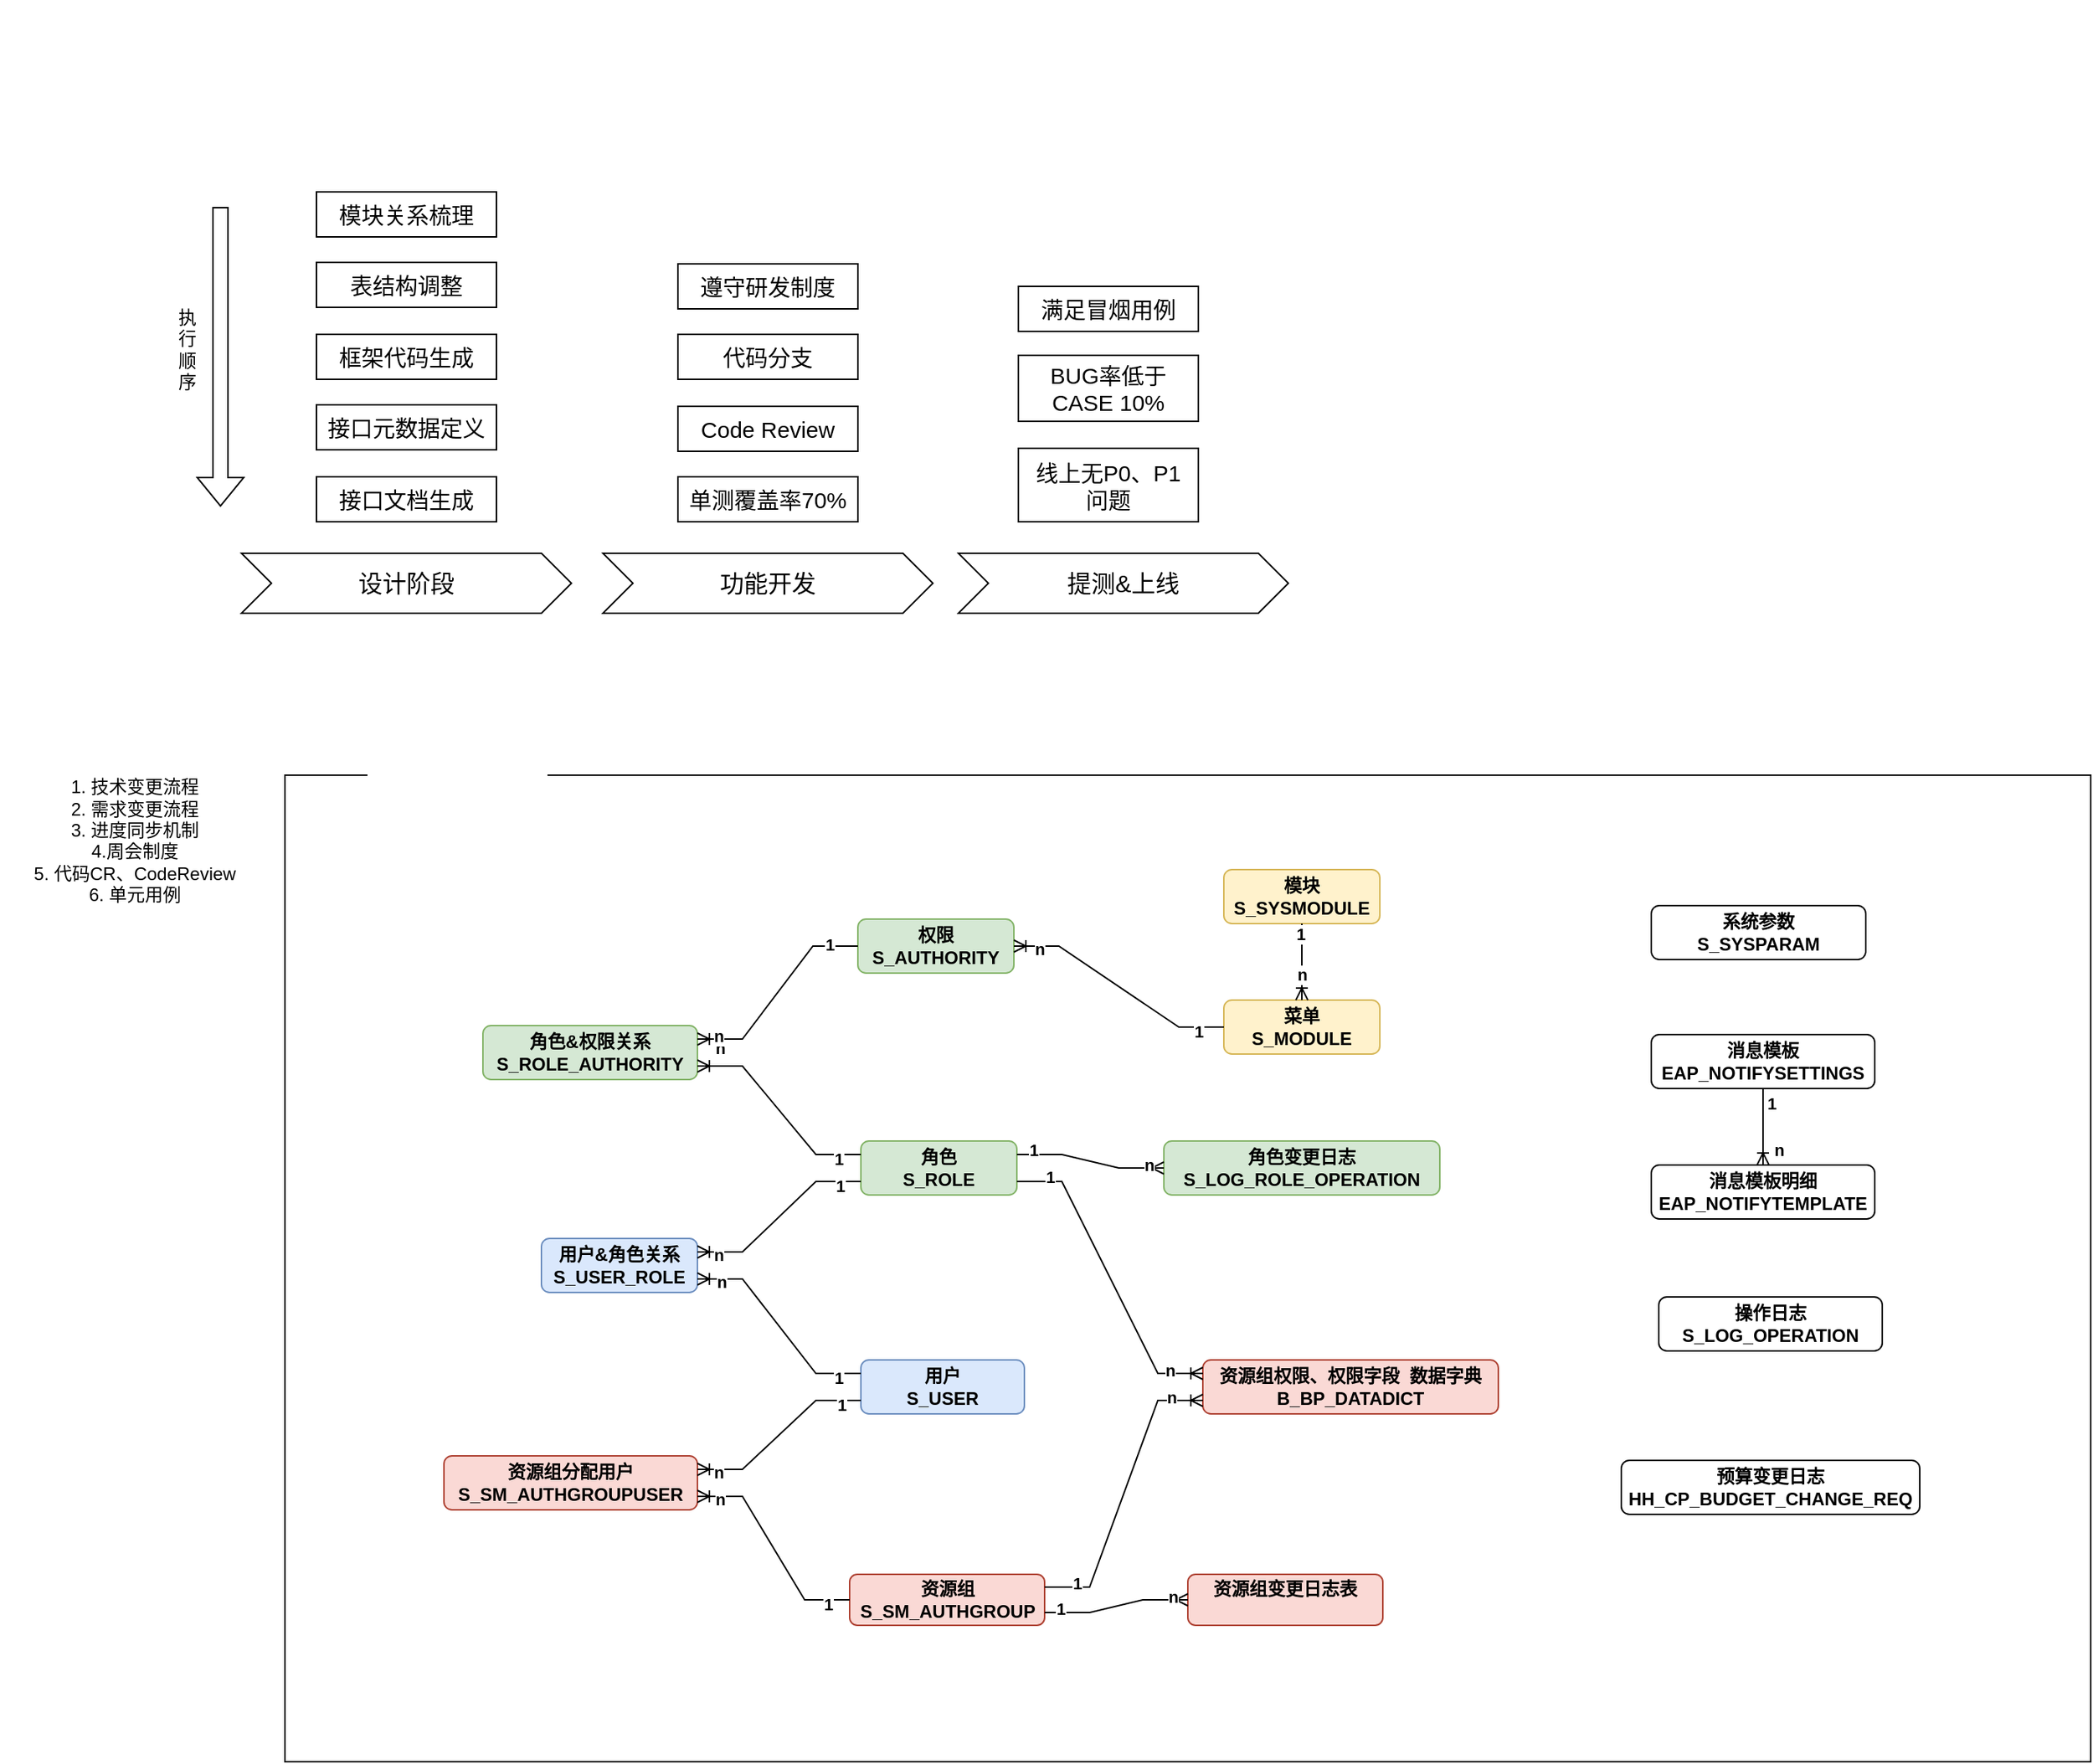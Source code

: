 <mxfile version="24.7.4">
  <diagram id="C5RBs43oDa-KdzZeNtuy" name="Page-1">
    <mxGraphModel dx="2131" dy="652" grid="0" gridSize="10" guides="1" tooltips="1" connect="1" arrows="1" fold="1" page="1" pageScale="1" pageWidth="827" pageHeight="1169" math="0" shadow="0">
      <root>
        <mxCell id="WIyWlLk6GJQsqaUBKTNV-0" />
        <mxCell id="WIyWlLk6GJQsqaUBKTNV-1" parent="WIyWlLk6GJQsqaUBKTNV-0" />
        <mxCell id="Fb4ALmmW-qBPZxDLk-Hd-118" value="" style="rounded=0;whiteSpace=wrap;html=1;" vertex="1" parent="WIyWlLk6GJQsqaUBKTNV-1">
          <mxGeometry x="-101" y="648" width="1204" height="658" as="geometry" />
        </mxCell>
        <mxCell id="Fb4ALmmW-qBPZxDLk-Hd-35" value="" style="rounded=0;whiteSpace=wrap;html=1;strokeColor=none;" vertex="1" parent="WIyWlLk6GJQsqaUBKTNV-1">
          <mxGeometry x="-46" y="131" width="120" height="594" as="geometry" />
        </mxCell>
        <mxCell id="Fb4ALmmW-qBPZxDLk-Hd-0" value="设计阶段" style="shape=step;perimeter=stepPerimeter;whiteSpace=wrap;html=1;fixedSize=1;fontSize=16;" vertex="1" parent="WIyWlLk6GJQsqaUBKTNV-1">
          <mxGeometry x="-130" y="500" width="220" height="40" as="geometry" />
        </mxCell>
        <mxCell id="Fb4ALmmW-qBPZxDLk-Hd-1" value="功能开发" style="shape=step;perimeter=stepPerimeter;whiteSpace=wrap;html=1;fixedSize=1;fontSize=16;" vertex="1" parent="WIyWlLk6GJQsqaUBKTNV-1">
          <mxGeometry x="111" y="500" width="220" height="40" as="geometry" />
        </mxCell>
        <mxCell id="Fb4ALmmW-qBPZxDLk-Hd-3" value="提测&amp;amp;上线" style="shape=step;perimeter=stepPerimeter;whiteSpace=wrap;html=1;fixedSize=1;fontSize=16;" vertex="1" parent="WIyWlLk6GJQsqaUBKTNV-1">
          <mxGeometry x="348" y="500" width="220" height="40" as="geometry" />
        </mxCell>
        <mxCell id="Fb4ALmmW-qBPZxDLk-Hd-10" value="&lt;div style=&quot;&quot;&gt;&lt;span style=&quot;background-color: initial; font-size: 15px;&quot;&gt;表结构调整&lt;/span&gt;&lt;/div&gt;" style="rounded=0;whiteSpace=wrap;html=1;align=center;" vertex="1" parent="WIyWlLk6GJQsqaUBKTNV-1">
          <mxGeometry x="-80" y="306" width="120" height="30" as="geometry" />
        </mxCell>
        <mxCell id="Fb4ALmmW-qBPZxDLk-Hd-11" value="&lt;div style=&quot;&quot;&gt;&lt;span style=&quot;background-color: initial; font-size: 15px;&quot;&gt;框架代码生成&lt;/span&gt;&lt;/div&gt;" style="rounded=0;whiteSpace=wrap;html=1;align=center;" vertex="1" parent="WIyWlLk6GJQsqaUBKTNV-1">
          <mxGeometry x="-80" y="354" width="120" height="30" as="geometry" />
        </mxCell>
        <mxCell id="Fb4ALmmW-qBPZxDLk-Hd-13" value="&lt;div style=&quot;&quot;&gt;&lt;span style=&quot;background-color: initial; font-size: 15px;&quot;&gt;接口元数据定义&lt;/span&gt;&lt;/div&gt;" style="rounded=0;whiteSpace=wrap;html=1;align=center;" vertex="1" parent="WIyWlLk6GJQsqaUBKTNV-1">
          <mxGeometry x="-80" y="401" width="120" height="30" as="geometry" />
        </mxCell>
        <mxCell id="Fb4ALmmW-qBPZxDLk-Hd-14" value="&lt;div style=&quot;&quot;&gt;&lt;span style=&quot;background-color: initial; font-size: 15px;&quot;&gt;接口文档生成&lt;/span&gt;&lt;/div&gt;" style="rounded=0;whiteSpace=wrap;html=1;align=center;" vertex="1" parent="WIyWlLk6GJQsqaUBKTNV-1">
          <mxGeometry x="-80" y="449" width="120" height="30" as="geometry" />
        </mxCell>
        <mxCell id="Fb4ALmmW-qBPZxDLk-Hd-15" value="&lt;span style=&quot;font-size: 15px;&quot;&gt;模块关系梳理&lt;/span&gt;" style="rounded=0;whiteSpace=wrap;html=1;align=center;" vertex="1" parent="WIyWlLk6GJQsqaUBKTNV-1">
          <mxGeometry x="-80" y="259" width="120" height="30" as="geometry" />
        </mxCell>
        <mxCell id="Fb4ALmmW-qBPZxDLk-Hd-17" value="" style="shape=flexArrow;endArrow=classic;html=1;rounded=0;" edge="1" parent="WIyWlLk6GJQsqaUBKTNV-1">
          <mxGeometry width="50" height="50" relative="1" as="geometry">
            <mxPoint x="-144" y="269" as="sourcePoint" />
            <mxPoint x="-144" y="469" as="targetPoint" />
          </mxGeometry>
        </mxCell>
        <mxCell id="Fb4ALmmW-qBPZxDLk-Hd-18" value="执行顺序" style="text;html=1;align=center;verticalAlign=middle;whiteSpace=wrap;rounded=0;" vertex="1" parent="WIyWlLk6GJQsqaUBKTNV-1">
          <mxGeometry x="-176" y="332" width="20" height="64" as="geometry" />
        </mxCell>
        <mxCell id="Fb4ALmmW-qBPZxDLk-Hd-19" value="&lt;div style=&quot;&quot;&gt;&lt;span style=&quot;font-size: 15px;&quot;&gt;代码分支&lt;/span&gt;&lt;/div&gt;" style="rounded=0;whiteSpace=wrap;html=1;align=center;" vertex="1" parent="WIyWlLk6GJQsqaUBKTNV-1">
          <mxGeometry x="161" y="354" width="120" height="30" as="geometry" />
        </mxCell>
        <mxCell id="Fb4ALmmW-qBPZxDLk-Hd-20" value="&lt;div style=&quot;&quot;&gt;&lt;span style=&quot;background-color: initial; font-size: 15px;&quot;&gt;Code Review&lt;/span&gt;&lt;/div&gt;" style="rounded=0;whiteSpace=wrap;html=1;align=center;" vertex="1" parent="WIyWlLk6GJQsqaUBKTNV-1">
          <mxGeometry x="161" y="402" width="120" height="30" as="geometry" />
        </mxCell>
        <mxCell id="Fb4ALmmW-qBPZxDLk-Hd-21" value="&lt;div style=&quot;&quot;&gt;&lt;span style=&quot;font-size: 15px;&quot;&gt;单测覆盖率70%&lt;/span&gt;&lt;/div&gt;" style="rounded=0;whiteSpace=wrap;html=1;align=center;" vertex="1" parent="WIyWlLk6GJQsqaUBKTNV-1">
          <mxGeometry x="161" y="449" width="120" height="30" as="geometry" />
        </mxCell>
        <mxCell id="Fb4ALmmW-qBPZxDLk-Hd-23" value="&lt;span style=&quot;font-size: 15px;&quot;&gt;遵守研发制度&lt;/span&gt;" style="rounded=0;whiteSpace=wrap;html=1;align=center;" vertex="1" parent="WIyWlLk6GJQsqaUBKTNV-1">
          <mxGeometry x="161" y="307" width="120" height="30" as="geometry" />
        </mxCell>
        <mxCell id="Fb4ALmmW-qBPZxDLk-Hd-29" value="&lt;div style=&quot;&quot;&gt;&lt;span style=&quot;font-size: 15px;&quot;&gt;BUG率低于CASE 10%&lt;/span&gt;&lt;/div&gt;" style="rounded=0;whiteSpace=wrap;html=1;align=center;" vertex="1" parent="WIyWlLk6GJQsqaUBKTNV-1">
          <mxGeometry x="388" y="368" width="120" height="44" as="geometry" />
        </mxCell>
        <mxCell id="Fb4ALmmW-qBPZxDLk-Hd-32" value="&lt;div style=&quot;&quot;&gt;&lt;span style=&quot;font-size: 15px;&quot;&gt;线上无P0、P1&lt;/span&gt;&lt;/div&gt;&lt;div style=&quot;&quot;&gt;&lt;span style=&quot;font-size: 15px;&quot;&gt;问题&lt;/span&gt;&lt;/div&gt;" style="rounded=0;whiteSpace=wrap;html=1;align=center;" vertex="1" parent="WIyWlLk6GJQsqaUBKTNV-1">
          <mxGeometry x="388" y="430" width="120" height="49" as="geometry" />
        </mxCell>
        <mxCell id="Fb4ALmmW-qBPZxDLk-Hd-33" value="&lt;span style=&quot;font-size: 15px;&quot;&gt;满足冒烟用例&lt;/span&gt;" style="rounded=0;whiteSpace=wrap;html=1;align=center;" vertex="1" parent="WIyWlLk6GJQsqaUBKTNV-1">
          <mxGeometry x="388" y="322" width="120" height="30" as="geometry" />
        </mxCell>
        <mxCell id="Fb4ALmmW-qBPZxDLk-Hd-34" value="1. 技术变更流程&lt;div&gt;2. 需求变更流程&lt;/div&gt;&lt;div&gt;3. 进度同步机制&lt;/div&gt;&lt;div&gt;4.周会制度&lt;/div&gt;&lt;div&gt;5. 代码CR、CodeReview&lt;/div&gt;&lt;div&gt;6. 单元用例&lt;/div&gt;&lt;div&gt;&lt;br&gt;&lt;/div&gt;" style="text;html=1;align=center;verticalAlign=middle;whiteSpace=wrap;rounded=0;" vertex="1" parent="WIyWlLk6GJQsqaUBKTNV-1">
          <mxGeometry x="-291" y="634" width="180" height="130" as="geometry" />
        </mxCell>
        <mxCell id="Fb4ALmmW-qBPZxDLk-Hd-36" value="用户&lt;div&gt;S_USER&lt;/div&gt;" style="rounded=1;whiteSpace=wrap;html=1;fillColor=#dae8fc;strokeColor=#6c8ebf;fontStyle=1" vertex="1" parent="WIyWlLk6GJQsqaUBKTNV-1">
          <mxGeometry x="283" y="1038" width="109" height="36" as="geometry" />
        </mxCell>
        <mxCell id="Fb4ALmmW-qBPZxDLk-Hd-37" value="&lt;div&gt;角色&lt;/div&gt;&lt;div&gt;S_ROLE&lt;/div&gt;" style="rounded=1;whiteSpace=wrap;html=1;fillColor=#d5e8d4;strokeColor=#82b366;fontStyle=1" vertex="1" parent="WIyWlLk6GJQsqaUBKTNV-1">
          <mxGeometry x="283" y="892" width="104" height="36" as="geometry" />
        </mxCell>
        <mxCell id="Fb4ALmmW-qBPZxDLk-Hd-38" value="&lt;div&gt;用户&amp;amp;角色关系&lt;/div&gt;&lt;div&gt;S_USER_ROLE&lt;/div&gt;" style="rounded=1;whiteSpace=wrap;html=1;fontStyle=1;fillColor=#dae8fc;strokeColor=#6c8ebf;" vertex="1" parent="WIyWlLk6GJQsqaUBKTNV-1">
          <mxGeometry x="70" y="957" width="104" height="36" as="geometry" />
        </mxCell>
        <mxCell id="Fb4ALmmW-qBPZxDLk-Hd-39" value="&lt;div&gt;资源组&lt;/div&gt;&lt;div&gt;S_SM_AUTHGROUP&lt;/div&gt;" style="rounded=1;whiteSpace=wrap;html=1;fillColor=#fad9d5;strokeColor=#ae4132;fontStyle=1" vertex="1" parent="WIyWlLk6GJQsqaUBKTNV-1">
          <mxGeometry x="275.5" y="1181" width="130" height="34" as="geometry" />
        </mxCell>
        <mxCell id="Fb4ALmmW-qBPZxDLk-Hd-40" value="资源组分配用户&lt;div&gt;S_SM_AUTHGROUPUSER&lt;/div&gt;" style="rounded=1;whiteSpace=wrap;html=1;fontStyle=1;fillColor=#fad9d5;strokeColor=#ae4132;" vertex="1" parent="WIyWlLk6GJQsqaUBKTNV-1">
          <mxGeometry x="5" y="1102" width="169" height="36" as="geometry" />
        </mxCell>
        <mxCell id="Fb4ALmmW-qBPZxDLk-Hd-41" value="资源组权限、权限字段&amp;nbsp; 数据字典&lt;div&gt;B_BP_DATADICT&lt;br&gt;&lt;/div&gt;" style="rounded=1;whiteSpace=wrap;html=1;fontStyle=1;fillColor=#fad9d5;strokeColor=#ae4132;" vertex="1" parent="WIyWlLk6GJQsqaUBKTNV-1">
          <mxGeometry x="511" y="1038" width="197" height="36" as="geometry" />
        </mxCell>
        <mxCell id="Fb4ALmmW-qBPZxDLk-Hd-42" value="权限&lt;div&gt;S_AUTHORITY&lt;br&gt;&lt;/div&gt;" style="rounded=1;whiteSpace=wrap;html=1;fontStyle=1;fillColor=#d5e8d4;strokeColor=#82b366;" vertex="1" parent="WIyWlLk6GJQsqaUBKTNV-1">
          <mxGeometry x="281" y="744" width="104" height="36" as="geometry" />
        </mxCell>
        <mxCell id="Fb4ALmmW-qBPZxDLk-Hd-43" value="角色&amp;amp;权限关系&lt;div&gt;S_ROLE_AUTHORITY&lt;br&gt;&lt;/div&gt;" style="rounded=1;whiteSpace=wrap;html=1;fontStyle=1;fillColor=#d5e8d4;strokeColor=#82b366;" vertex="1" parent="WIyWlLk6GJQsqaUBKTNV-1">
          <mxGeometry x="31" y="815" width="143" height="36" as="geometry" />
        </mxCell>
        <mxCell id="Fb4ALmmW-qBPZxDLk-Hd-44" value="&lt;div&gt;模块&lt;/div&gt;&lt;div&gt;S_SYSMODULE&lt;/div&gt;" style="rounded=1;whiteSpace=wrap;html=1;fontStyle=1;fillColor=#fff2cc;strokeColor=#d6b656;" vertex="1" parent="WIyWlLk6GJQsqaUBKTNV-1">
          <mxGeometry x="525" y="711" width="104" height="36" as="geometry" />
        </mxCell>
        <mxCell id="Fb4ALmmW-qBPZxDLk-Hd-45" value="&lt;div&gt;菜单&lt;/div&gt;&lt;div&gt;S_MODULE&lt;br&gt;&lt;/div&gt;" style="rounded=1;whiteSpace=wrap;html=1;fillColor=#fff2cc;strokeColor=#d6b656;fontStyle=1" vertex="1" parent="WIyWlLk6GJQsqaUBKTNV-1">
          <mxGeometry x="525" y="798" width="104" height="36" as="geometry" />
        </mxCell>
        <mxCell id="Fb4ALmmW-qBPZxDLk-Hd-47" value="&lt;div&gt;系统参数&lt;/div&gt;&lt;div&gt;S_SYSPARAM&lt;br&gt;&lt;/div&gt;" style="rounded=1;whiteSpace=wrap;html=1;fontStyle=1" vertex="1" parent="WIyWlLk6GJQsqaUBKTNV-1">
          <mxGeometry x="810" y="735" width="143" height="36" as="geometry" />
        </mxCell>
        <mxCell id="Fb4ALmmW-qBPZxDLk-Hd-48" value="&lt;div&gt;消息模板&lt;/div&gt;&lt;div&gt;EAP_NOTIFYSETTINGS&lt;br&gt;&lt;/div&gt;" style="rounded=1;whiteSpace=wrap;html=1;fontStyle=1" vertex="1" parent="WIyWlLk6GJQsqaUBKTNV-1">
          <mxGeometry x="810" y="821" width="149" height="36" as="geometry" />
        </mxCell>
        <mxCell id="Fb4ALmmW-qBPZxDLk-Hd-49" value="&lt;div&gt;消息模板明细&lt;/div&gt;&lt;div&gt;EAP_NOTIFYTEMPLATE&lt;br&gt;&lt;/div&gt;" style="rounded=1;whiteSpace=wrap;html=1;fontStyle=1" vertex="1" parent="WIyWlLk6GJQsqaUBKTNV-1">
          <mxGeometry x="810" y="908" width="149" height="36" as="geometry" />
        </mxCell>
        <mxCell id="Fb4ALmmW-qBPZxDLk-Hd-50" value="&lt;div&gt;操作日志&lt;/div&gt;&lt;div&gt;S_LOG_OPERATION&lt;br&gt;&lt;/div&gt;" style="rounded=1;whiteSpace=wrap;html=1;fontStyle=1" vertex="1" parent="WIyWlLk6GJQsqaUBKTNV-1">
          <mxGeometry x="815" y="996" width="149" height="36" as="geometry" />
        </mxCell>
        <mxCell id="Fb4ALmmW-qBPZxDLk-Hd-51" value="&lt;div&gt;预算变更日志&lt;/div&gt;&lt;div&gt;HH_CP_BUDGET_CHANGE_REQ&lt;br&gt;&lt;/div&gt;" style="rounded=1;whiteSpace=wrap;html=1;fontStyle=1" vertex="1" parent="WIyWlLk6GJQsqaUBKTNV-1">
          <mxGeometry x="790" y="1105" width="199" height="36" as="geometry" />
        </mxCell>
        <mxCell id="Fb4ALmmW-qBPZxDLk-Hd-52" value="&lt;div&gt;资源组变更日志表&lt;/div&gt;&lt;div&gt;&lt;br&gt;&lt;/div&gt;" style="rounded=1;whiteSpace=wrap;html=1;fontStyle=1;fillColor=#fad9d5;strokeColor=#ae4132;" vertex="1" parent="WIyWlLk6GJQsqaUBKTNV-1">
          <mxGeometry x="501" y="1181" width="130" height="34" as="geometry" />
        </mxCell>
        <mxCell id="Fb4ALmmW-qBPZxDLk-Hd-53" value="&lt;div&gt;角色变更日志&lt;/div&gt;&lt;div&gt;S_LOG_ROLE_OPERATION&lt;br&gt;&lt;/div&gt;" style="rounded=1;whiteSpace=wrap;html=1;fontStyle=1;fillColor=#d5e8d4;strokeColor=#82b366;" vertex="1" parent="WIyWlLk6GJQsqaUBKTNV-1">
          <mxGeometry x="485" y="892" width="184" height="36" as="geometry" />
        </mxCell>
        <mxCell id="Fb4ALmmW-qBPZxDLk-Hd-75" value="" style="edgeStyle=entityRelationEdgeStyle;fontSize=12;html=1;endArrow=ERoneToMany;rounded=0;exitX=0;exitY=0.25;exitDx=0;exitDy=0;entryX=1;entryY=0.75;entryDx=0;entryDy=0;fontStyle=1" edge="1" parent="WIyWlLk6GJQsqaUBKTNV-1" source="Fb4ALmmW-qBPZxDLk-Hd-37" target="Fb4ALmmW-qBPZxDLk-Hd-43">
          <mxGeometry width="100" height="100" relative="1" as="geometry">
            <mxPoint x="168" y="952" as="sourcePoint" />
            <mxPoint x="59" y="882" as="targetPoint" />
            <Array as="points">
              <mxPoint x="38" y="936" />
              <mxPoint x="58" y="942" />
            </Array>
          </mxGeometry>
        </mxCell>
        <mxCell id="Fb4ALmmW-qBPZxDLk-Hd-80" value="n" style="edgeLabel;html=1;align=center;verticalAlign=middle;resizable=0;points=[];fontStyle=1" vertex="1" connectable="0" parent="Fb4ALmmW-qBPZxDLk-Hd-75">
          <mxGeometry x="0.783" y="2" relative="1" as="geometry">
            <mxPoint y="-14" as="offset" />
          </mxGeometry>
        </mxCell>
        <mxCell id="Fb4ALmmW-qBPZxDLk-Hd-81" value="1" style="edgeLabel;html=1;align=center;verticalAlign=middle;resizable=0;points=[];fontStyle=1" vertex="1" connectable="0" parent="Fb4ALmmW-qBPZxDLk-Hd-75">
          <mxGeometry x="-0.784" y="3" relative="1" as="geometry">
            <mxPoint as="offset" />
          </mxGeometry>
        </mxCell>
        <mxCell id="Fb4ALmmW-qBPZxDLk-Hd-77" value="" style="edgeStyle=entityRelationEdgeStyle;fontSize=12;html=1;endArrow=ERoneToMany;rounded=0;exitX=0;exitY=0.5;exitDx=0;exitDy=0;entryX=1;entryY=0.25;entryDx=0;entryDy=0;fontStyle=1" edge="1" parent="WIyWlLk6GJQsqaUBKTNV-1" source="Fb4ALmmW-qBPZxDLk-Hd-42" target="Fb4ALmmW-qBPZxDLk-Hd-43">
          <mxGeometry width="100" height="100" relative="1" as="geometry">
            <mxPoint x="293" y="920" as="sourcePoint" />
            <mxPoint x="184" y="868" as="targetPoint" />
            <Array as="points">
              <mxPoint x="48" y="946" />
              <mxPoint x="68" y="952" />
            </Array>
          </mxGeometry>
        </mxCell>
        <mxCell id="Fb4ALmmW-qBPZxDLk-Hd-78" value="1" style="edgeLabel;html=1;align=center;verticalAlign=middle;resizable=0;points=[];fontStyle=1" vertex="1" connectable="0" parent="Fb4ALmmW-qBPZxDLk-Hd-77">
          <mxGeometry x="-0.723" y="-1" relative="1" as="geometry">
            <mxPoint as="offset" />
          </mxGeometry>
        </mxCell>
        <mxCell id="Fb4ALmmW-qBPZxDLk-Hd-79" value="n" style="edgeLabel;html=1;align=center;verticalAlign=middle;resizable=0;points=[];fontStyle=1" vertex="1" connectable="0" parent="Fb4ALmmW-qBPZxDLk-Hd-77">
          <mxGeometry x="0.801" y="-2" relative="1" as="geometry">
            <mxPoint as="offset" />
          </mxGeometry>
        </mxCell>
        <mxCell id="Fb4ALmmW-qBPZxDLk-Hd-82" value="" style="edgeStyle=entityRelationEdgeStyle;fontSize=12;html=1;endArrow=ERoneToMany;rounded=0;exitX=0;exitY=0.75;exitDx=0;exitDy=0;entryX=1;entryY=0.25;entryDx=0;entryDy=0;fontStyle=1" edge="1" parent="WIyWlLk6GJQsqaUBKTNV-1" source="Fb4ALmmW-qBPZxDLk-Hd-37" target="Fb4ALmmW-qBPZxDLk-Hd-38">
          <mxGeometry width="100" height="100" relative="1" as="geometry">
            <mxPoint x="229" y="1092" as="sourcePoint" />
            <mxPoint x="120" y="1031" as="targetPoint" />
            <Array as="points">
              <mxPoint x="-16" y="1118" />
              <mxPoint x="4" y="1124" />
            </Array>
          </mxGeometry>
        </mxCell>
        <mxCell id="Fb4ALmmW-qBPZxDLk-Hd-83" value="n" style="edgeLabel;html=1;align=center;verticalAlign=middle;resizable=0;points=[];fontStyle=1" vertex="1" connectable="0" parent="Fb4ALmmW-qBPZxDLk-Hd-82">
          <mxGeometry x="0.783" y="2" relative="1" as="geometry">
            <mxPoint as="offset" />
          </mxGeometry>
        </mxCell>
        <mxCell id="Fb4ALmmW-qBPZxDLk-Hd-84" value="1" style="edgeLabel;html=1;align=center;verticalAlign=middle;resizable=0;points=[];fontStyle=1" vertex="1" connectable="0" parent="Fb4ALmmW-qBPZxDLk-Hd-82">
          <mxGeometry x="-0.784" y="3" relative="1" as="geometry">
            <mxPoint as="offset" />
          </mxGeometry>
        </mxCell>
        <mxCell id="Fb4ALmmW-qBPZxDLk-Hd-85" value="" style="edgeStyle=entityRelationEdgeStyle;fontSize=12;html=1;endArrow=ERoneToMany;rounded=0;exitX=0;exitY=0.25;exitDx=0;exitDy=0;entryX=1;entryY=0.75;entryDx=0;entryDy=0;fontStyle=1" edge="1" parent="WIyWlLk6GJQsqaUBKTNV-1" source="Fb4ALmmW-qBPZxDLk-Hd-36" target="Fb4ALmmW-qBPZxDLk-Hd-38">
          <mxGeometry width="100" height="100" relative="1" as="geometry">
            <mxPoint x="250" y="1006" as="sourcePoint" />
            <mxPoint x="141" y="1053" as="targetPoint" />
            <Array as="points">
              <mxPoint x="-49" y="1205" />
              <mxPoint x="-29" y="1211" />
            </Array>
          </mxGeometry>
        </mxCell>
        <mxCell id="Fb4ALmmW-qBPZxDLk-Hd-86" value="n" style="edgeLabel;html=1;align=center;verticalAlign=middle;resizable=0;points=[];fontStyle=1" vertex="1" connectable="0" parent="Fb4ALmmW-qBPZxDLk-Hd-85">
          <mxGeometry x="0.783" y="2" relative="1" as="geometry">
            <mxPoint as="offset" />
          </mxGeometry>
        </mxCell>
        <mxCell id="Fb4ALmmW-qBPZxDLk-Hd-87" value="1" style="edgeLabel;html=1;align=center;verticalAlign=middle;resizable=0;points=[];fontStyle=1" vertex="1" connectable="0" parent="Fb4ALmmW-qBPZxDLk-Hd-85">
          <mxGeometry x="-0.784" y="3" relative="1" as="geometry">
            <mxPoint as="offset" />
          </mxGeometry>
        </mxCell>
        <mxCell id="Fb4ALmmW-qBPZxDLk-Hd-88" value="" style="edgeStyle=entityRelationEdgeStyle;fontSize=12;html=1;endArrow=ERoneToMany;rounded=0;exitX=0;exitY=0.75;exitDx=0;exitDy=0;entryX=1;entryY=0.25;entryDx=0;entryDy=0;fontStyle=1" edge="1" parent="WIyWlLk6GJQsqaUBKTNV-1" source="Fb4ALmmW-qBPZxDLk-Hd-36" target="Fb4ALmmW-qBPZxDLk-Hd-40">
          <mxGeometry width="100" height="100" relative="1" as="geometry">
            <mxPoint x="221" y="1102" as="sourcePoint" />
            <mxPoint x="112" y="1030" as="targetPoint" />
            <Array as="points">
              <mxPoint x="-111" y="1251" />
              <mxPoint x="-91" y="1257" />
            </Array>
          </mxGeometry>
        </mxCell>
        <mxCell id="Fb4ALmmW-qBPZxDLk-Hd-89" value="n" style="edgeLabel;html=1;align=center;verticalAlign=middle;resizable=0;points=[];fontStyle=1" vertex="1" connectable="0" parent="Fb4ALmmW-qBPZxDLk-Hd-88">
          <mxGeometry x="0.783" y="2" relative="1" as="geometry">
            <mxPoint as="offset" />
          </mxGeometry>
        </mxCell>
        <mxCell id="Fb4ALmmW-qBPZxDLk-Hd-90" value="1" style="edgeLabel;html=1;align=center;verticalAlign=middle;resizable=0;points=[];fontStyle=1" vertex="1" connectable="0" parent="Fb4ALmmW-qBPZxDLk-Hd-88">
          <mxGeometry x="-0.784" y="3" relative="1" as="geometry">
            <mxPoint as="offset" />
          </mxGeometry>
        </mxCell>
        <mxCell id="Fb4ALmmW-qBPZxDLk-Hd-91" value="" style="edgeStyle=entityRelationEdgeStyle;fontSize=12;html=1;endArrow=ERoneToMany;rounded=0;exitX=0;exitY=0.5;exitDx=0;exitDy=0;entryX=1;entryY=0.75;entryDx=0;entryDy=0;fontStyle=1" edge="1" parent="WIyWlLk6GJQsqaUBKTNV-1" source="Fb4ALmmW-qBPZxDLk-Hd-39" target="Fb4ALmmW-qBPZxDLk-Hd-40">
          <mxGeometry width="100" height="100" relative="1" as="geometry">
            <mxPoint x="213" y="1222" as="sourcePoint" />
            <mxPoint x="104" y="1268" as="targetPoint" />
            <Array as="points">
              <mxPoint x="-181" y="1408" />
              <mxPoint x="-161" y="1414" />
            </Array>
          </mxGeometry>
        </mxCell>
        <mxCell id="Fb4ALmmW-qBPZxDLk-Hd-92" value="n" style="edgeLabel;html=1;align=center;verticalAlign=middle;resizable=0;points=[];fontStyle=1" vertex="1" connectable="0" parent="Fb4ALmmW-qBPZxDLk-Hd-91">
          <mxGeometry x="0.783" y="2" relative="1" as="geometry">
            <mxPoint as="offset" />
          </mxGeometry>
        </mxCell>
        <mxCell id="Fb4ALmmW-qBPZxDLk-Hd-93" value="1" style="edgeLabel;html=1;align=center;verticalAlign=middle;resizable=0;points=[];fontStyle=1" vertex="1" connectable="0" parent="Fb4ALmmW-qBPZxDLk-Hd-91">
          <mxGeometry x="-0.784" y="3" relative="1" as="geometry">
            <mxPoint as="offset" />
          </mxGeometry>
        </mxCell>
        <mxCell id="Fb4ALmmW-qBPZxDLk-Hd-94" value="" style="edgeStyle=entityRelationEdgeStyle;fontSize=12;html=1;endArrow=ERoneToMany;rounded=0;exitX=1;exitY=0.75;exitDx=0;exitDy=0;entryX=0;entryY=0.5;entryDx=0;entryDy=0;fontStyle=1" edge="1" parent="WIyWlLk6GJQsqaUBKTNV-1" source="Fb4ALmmW-qBPZxDLk-Hd-39" target="Fb4ALmmW-qBPZxDLk-Hd-52">
          <mxGeometry width="100" height="100" relative="1" as="geometry">
            <mxPoint x="286" y="1208" as="sourcePoint" />
            <mxPoint x="184" y="1139" as="targetPoint" />
            <Array as="points">
              <mxPoint x="-171" y="1418" />
              <mxPoint x="-151" y="1424" />
            </Array>
          </mxGeometry>
        </mxCell>
        <mxCell id="Fb4ALmmW-qBPZxDLk-Hd-95" value="n" style="edgeLabel;html=1;align=center;verticalAlign=middle;resizable=0;points=[];fontStyle=1" vertex="1" connectable="0" parent="Fb4ALmmW-qBPZxDLk-Hd-94">
          <mxGeometry x="0.783" y="2" relative="1" as="geometry">
            <mxPoint as="offset" />
          </mxGeometry>
        </mxCell>
        <mxCell id="Fb4ALmmW-qBPZxDLk-Hd-96" value="1" style="edgeLabel;html=1;align=center;verticalAlign=middle;resizable=0;points=[];fontStyle=1" vertex="1" connectable="0" parent="Fb4ALmmW-qBPZxDLk-Hd-94">
          <mxGeometry x="-0.784" y="3" relative="1" as="geometry">
            <mxPoint as="offset" />
          </mxGeometry>
        </mxCell>
        <mxCell id="Fb4ALmmW-qBPZxDLk-Hd-97" value="" style="edgeStyle=entityRelationEdgeStyle;fontSize=12;html=1;endArrow=ERoneToMany;rounded=0;exitX=1;exitY=0.25;exitDx=0;exitDy=0;entryX=0;entryY=0.75;entryDx=0;entryDy=0;fontStyle=1" edge="1" parent="WIyWlLk6GJQsqaUBKTNV-1" source="Fb4ALmmW-qBPZxDLk-Hd-39" target="Fb4ALmmW-qBPZxDLk-Hd-41">
          <mxGeometry width="100" height="100" relative="1" as="geometry">
            <mxPoint x="414" y="1150" as="sourcePoint" />
            <mxPoint x="509" y="1141" as="targetPoint" />
            <Array as="points">
              <mxPoint x="-163" y="1361" />
              <mxPoint x="-143" y="1367" />
            </Array>
          </mxGeometry>
        </mxCell>
        <mxCell id="Fb4ALmmW-qBPZxDLk-Hd-98" value="n" style="edgeLabel;html=1;align=center;verticalAlign=middle;resizable=0;points=[];fontStyle=1" vertex="1" connectable="0" parent="Fb4ALmmW-qBPZxDLk-Hd-97">
          <mxGeometry x="0.783" y="2" relative="1" as="geometry">
            <mxPoint as="offset" />
          </mxGeometry>
        </mxCell>
        <mxCell id="Fb4ALmmW-qBPZxDLk-Hd-99" value="1" style="edgeLabel;html=1;align=center;verticalAlign=middle;resizable=0;points=[];fontStyle=1" vertex="1" connectable="0" parent="Fb4ALmmW-qBPZxDLk-Hd-97">
          <mxGeometry x="-0.784" y="3" relative="1" as="geometry">
            <mxPoint as="offset" />
          </mxGeometry>
        </mxCell>
        <mxCell id="Fb4ALmmW-qBPZxDLk-Hd-100" value="" style="edgeStyle=entityRelationEdgeStyle;fontSize=12;html=1;endArrow=ERoneToMany;rounded=0;exitX=1;exitY=0.75;exitDx=0;exitDy=0;entryX=0;entryY=0.25;entryDx=0;entryDy=0;fontStyle=1" edge="1" parent="WIyWlLk6GJQsqaUBKTNV-1" source="Fb4ALmmW-qBPZxDLk-Hd-37" target="Fb4ALmmW-qBPZxDLk-Hd-41">
          <mxGeometry width="100" height="100" relative="1" as="geometry">
            <mxPoint x="416" y="1200" as="sourcePoint" />
            <mxPoint x="521" y="1075" as="targetPoint" />
            <Array as="points">
              <mxPoint x="-153" y="1371" />
              <mxPoint x="-133" y="1377" />
            </Array>
          </mxGeometry>
        </mxCell>
        <mxCell id="Fb4ALmmW-qBPZxDLk-Hd-101" value="n" style="edgeLabel;html=1;align=center;verticalAlign=middle;resizable=0;points=[];fontStyle=1" vertex="1" connectable="0" parent="Fb4ALmmW-qBPZxDLk-Hd-100">
          <mxGeometry x="0.783" y="2" relative="1" as="geometry">
            <mxPoint as="offset" />
          </mxGeometry>
        </mxCell>
        <mxCell id="Fb4ALmmW-qBPZxDLk-Hd-102" value="1" style="edgeLabel;html=1;align=center;verticalAlign=middle;resizable=0;points=[];fontStyle=1" vertex="1" connectable="0" parent="Fb4ALmmW-qBPZxDLk-Hd-100">
          <mxGeometry x="-0.784" y="3" relative="1" as="geometry">
            <mxPoint as="offset" />
          </mxGeometry>
        </mxCell>
        <mxCell id="Fb4ALmmW-qBPZxDLk-Hd-103" value="" style="edgeStyle=entityRelationEdgeStyle;fontSize=12;html=1;endArrow=ERoneToMany;rounded=0;exitX=1;exitY=0.25;exitDx=0;exitDy=0;entryX=0;entryY=0.5;entryDx=0;entryDy=0;fontStyle=1" edge="1" parent="WIyWlLk6GJQsqaUBKTNV-1" source="Fb4ALmmW-qBPZxDLk-Hd-37" target="Fb4ALmmW-qBPZxDLk-Hd-53">
          <mxGeometry width="100" height="100" relative="1" as="geometry">
            <mxPoint x="397" y="929" as="sourcePoint" />
            <mxPoint x="521" y="1057" as="targetPoint" />
            <Array as="points">
              <mxPoint x="-143" y="1381" />
              <mxPoint x="-123" y="1387" />
            </Array>
          </mxGeometry>
        </mxCell>
        <mxCell id="Fb4ALmmW-qBPZxDLk-Hd-104" value="n" style="edgeLabel;html=1;align=center;verticalAlign=middle;resizable=0;points=[];fontStyle=1" vertex="1" connectable="0" parent="Fb4ALmmW-qBPZxDLk-Hd-103">
          <mxGeometry x="0.783" y="2" relative="1" as="geometry">
            <mxPoint as="offset" />
          </mxGeometry>
        </mxCell>
        <mxCell id="Fb4ALmmW-qBPZxDLk-Hd-105" value="1" style="edgeLabel;html=1;align=center;verticalAlign=middle;resizable=0;points=[];fontStyle=1" vertex="1" connectable="0" parent="Fb4ALmmW-qBPZxDLk-Hd-103">
          <mxGeometry x="-0.784" y="3" relative="1" as="geometry">
            <mxPoint as="offset" />
          </mxGeometry>
        </mxCell>
        <mxCell id="Fb4ALmmW-qBPZxDLk-Hd-106" value="" style="fontSize=12;html=1;endArrow=ERoneToMany;rounded=0;exitX=0.5;exitY=1;exitDx=0;exitDy=0;entryX=0.5;entryY=0;entryDx=0;entryDy=0;fontStyle=1" edge="1" parent="WIyWlLk6GJQsqaUBKTNV-1" source="Fb4ALmmW-qBPZxDLk-Hd-44" target="Fb4ALmmW-qBPZxDLk-Hd-45">
          <mxGeometry width="100" height="100" relative="1" as="geometry">
            <mxPoint x="698" y="756" as="sourcePoint" />
            <mxPoint x="584" y="796" as="targetPoint" />
          </mxGeometry>
        </mxCell>
        <mxCell id="Fb4ALmmW-qBPZxDLk-Hd-107" value="1" style="edgeLabel;html=1;align=center;verticalAlign=middle;resizable=0;points=[];fontStyle=1" vertex="1" connectable="0" parent="Fb4ALmmW-qBPZxDLk-Hd-106">
          <mxGeometry x="-0.723" y="-1" relative="1" as="geometry">
            <mxPoint as="offset" />
          </mxGeometry>
        </mxCell>
        <mxCell id="Fb4ALmmW-qBPZxDLk-Hd-108" value="n" style="edgeLabel;html=1;align=center;verticalAlign=middle;resizable=0;points=[];fontStyle=1" vertex="1" connectable="0" parent="Fb4ALmmW-qBPZxDLk-Hd-106">
          <mxGeometry x="0.801" y="-2" relative="1" as="geometry">
            <mxPoint x="2" y="-12" as="offset" />
          </mxGeometry>
        </mxCell>
        <mxCell id="Fb4ALmmW-qBPZxDLk-Hd-112" value="" style="edgeStyle=entityRelationEdgeStyle;fontSize=12;html=1;endArrow=ERoneToMany;rounded=0;exitX=0;exitY=0.5;exitDx=0;exitDy=0;entryX=1;entryY=0.5;entryDx=0;entryDy=0;fontStyle=1" edge="1" parent="WIyWlLk6GJQsqaUBKTNV-1" source="Fb4ALmmW-qBPZxDLk-Hd-45" target="Fb4ALmmW-qBPZxDLk-Hd-42">
          <mxGeometry width="100" height="100" relative="1" as="geometry">
            <mxPoint x="382" y="825" as="sourcePoint" />
            <mxPoint x="480" y="834" as="targetPoint" />
            <Array as="points">
              <mxPoint x="-148" y="1305" />
              <mxPoint x="-128" y="1311" />
            </Array>
          </mxGeometry>
        </mxCell>
        <mxCell id="Fb4ALmmW-qBPZxDLk-Hd-113" value="n" style="edgeLabel;html=1;align=center;verticalAlign=middle;resizable=0;points=[];fontStyle=1" vertex="1" connectable="0" parent="Fb4ALmmW-qBPZxDLk-Hd-112">
          <mxGeometry x="0.783" y="2" relative="1" as="geometry">
            <mxPoint as="offset" />
          </mxGeometry>
        </mxCell>
        <mxCell id="Fb4ALmmW-qBPZxDLk-Hd-114" value="1" style="edgeLabel;html=1;align=center;verticalAlign=middle;resizable=0;points=[];fontStyle=1" vertex="1" connectable="0" parent="Fb4ALmmW-qBPZxDLk-Hd-112">
          <mxGeometry x="-0.784" y="3" relative="1" as="geometry">
            <mxPoint as="offset" />
          </mxGeometry>
        </mxCell>
        <mxCell id="Fb4ALmmW-qBPZxDLk-Hd-115" value="" style="fontSize=12;html=1;endArrow=ERoneToMany;rounded=0;exitX=0.5;exitY=1;exitDx=0;exitDy=0;entryX=0.5;entryY=0;entryDx=0;entryDy=0;fontStyle=1" edge="1" parent="WIyWlLk6GJQsqaUBKTNV-1" source="Fb4ALmmW-qBPZxDLk-Hd-48" target="Fb4ALmmW-qBPZxDLk-Hd-49">
          <mxGeometry width="100" height="100" relative="1" as="geometry">
            <mxPoint x="397" y="929" as="sourcePoint" />
            <mxPoint x="521" y="1057" as="targetPoint" />
          </mxGeometry>
        </mxCell>
        <mxCell id="Fb4ALmmW-qBPZxDLk-Hd-116" value="n" style="edgeLabel;html=1;align=center;verticalAlign=middle;resizable=0;points=[];fontStyle=1" vertex="1" connectable="0" parent="Fb4ALmmW-qBPZxDLk-Hd-115">
          <mxGeometry x="0.783" y="2" relative="1" as="geometry">
            <mxPoint x="8" y="-5" as="offset" />
          </mxGeometry>
        </mxCell>
        <mxCell id="Fb4ALmmW-qBPZxDLk-Hd-117" value="1" style="edgeLabel;html=1;align=center;verticalAlign=middle;resizable=0;points=[];fontStyle=1" vertex="1" connectable="0" parent="Fb4ALmmW-qBPZxDLk-Hd-115">
          <mxGeometry x="-0.784" y="3" relative="1" as="geometry">
            <mxPoint x="2" y="4" as="offset" />
          </mxGeometry>
        </mxCell>
      </root>
    </mxGraphModel>
  </diagram>
</mxfile>
